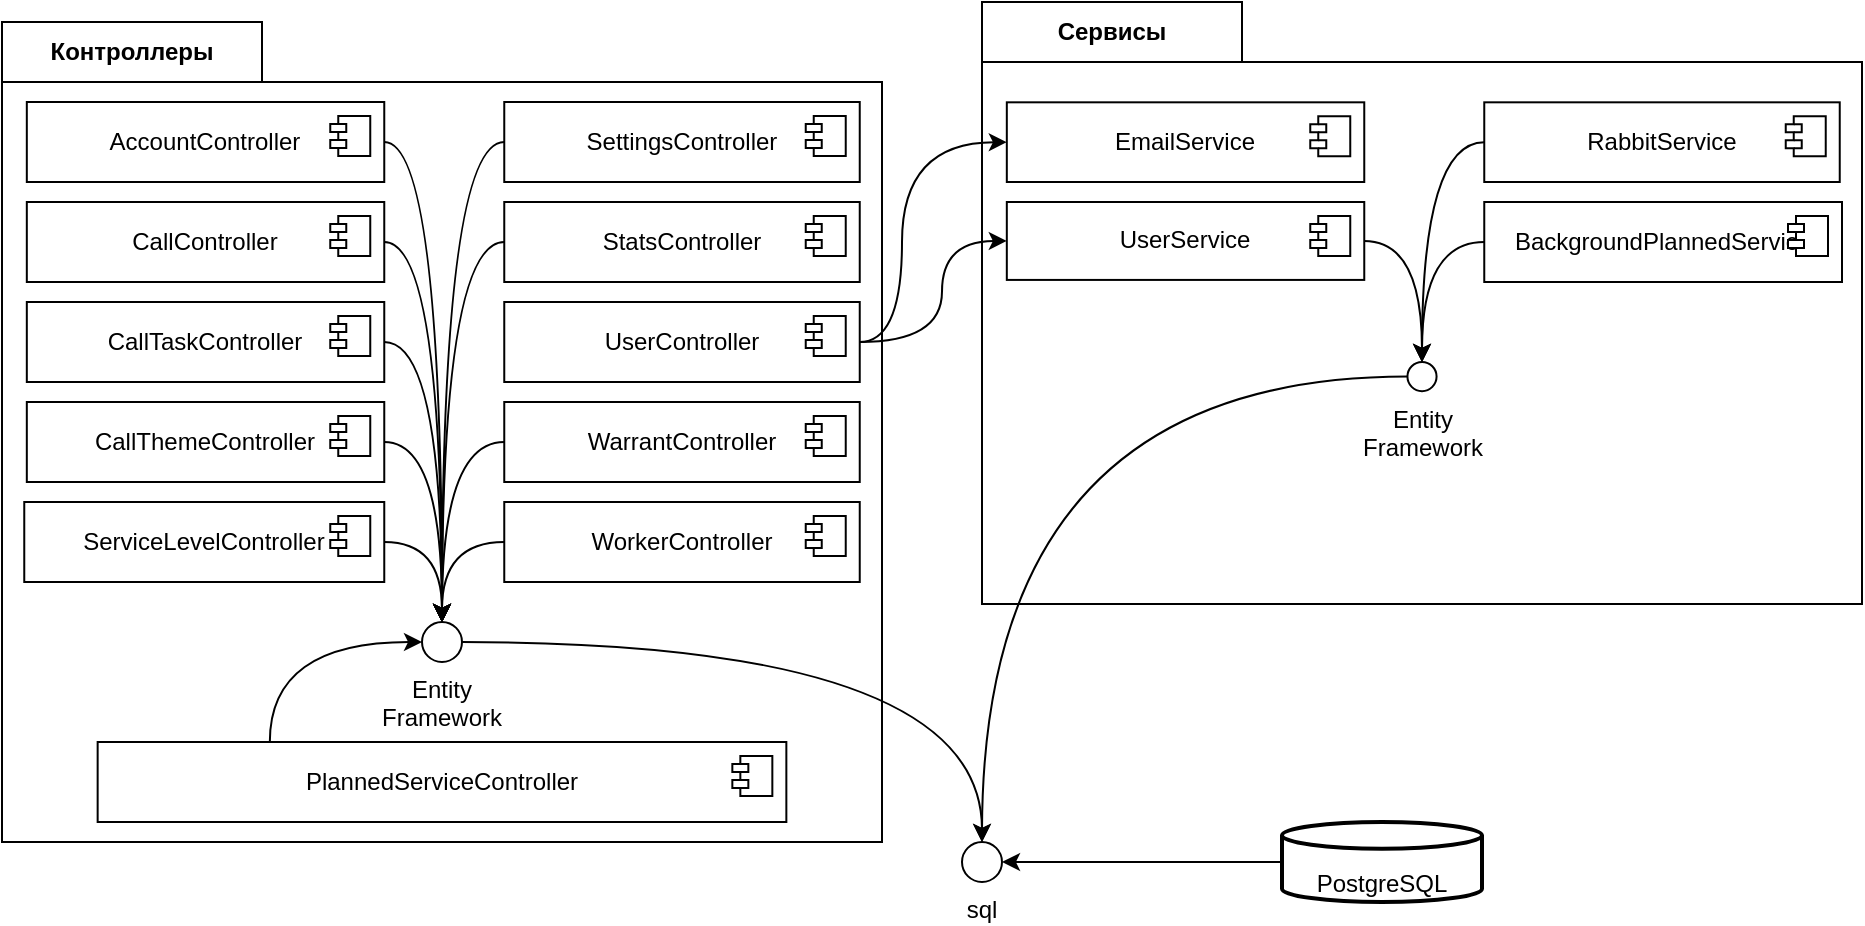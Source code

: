 <mxfile version="21.3.2" type="github">
  <diagram name="Page-1" id="wEVCbdrnDBt3XtNKWW39">
    <mxGraphModel dx="1562" dy="858" grid="1" gridSize="10" guides="1" tooltips="1" connect="1" arrows="1" fold="1" page="1" pageScale="1" pageWidth="1920" pageHeight="1200" math="0" shadow="0">
      <root>
        <mxCell id="0" />
        <mxCell id="1" parent="0" />
        <mxCell id="2QPv9jtv6YxHL-SIHOPs-9" style="edgeStyle=orthogonalEdgeStyle;rounded=0;orthogonalLoop=1;jettySize=auto;html=1;entryX=1;entryY=0.5;entryDx=0;entryDy=0;" edge="1" parent="1" source="2QPv9jtv6YxHL-SIHOPs-4" target="2QPv9jtv6YxHL-SIHOPs-6">
          <mxGeometry relative="1" as="geometry" />
        </mxCell>
        <mxCell id="2QPv9jtv6YxHL-SIHOPs-4" value="PostgreSQL" style="strokeWidth=2;html=1;shape=mxgraph.flowchart.database;whiteSpace=wrap;verticalAlign=bottom;" vertex="1" parent="1">
          <mxGeometry x="1160" y="960" width="100" height="40" as="geometry" />
        </mxCell>
        <mxCell id="2QPv9jtv6YxHL-SIHOPs-6" value="sql" style="ellipse;whiteSpace=wrap;html=1;aspect=fixed;labelPosition=center;verticalLabelPosition=bottom;align=center;verticalAlign=top;" vertex="1" parent="1">
          <mxGeometry x="1000" y="970" width="20" height="20" as="geometry" />
        </mxCell>
        <mxCell id="2QPv9jtv6YxHL-SIHOPs-10" value="Контроллеры" style="shape=folder;fontStyle=1;tabWidth=130;tabHeight=30;tabPosition=left;html=1;boundedLbl=1;labelInHeader=1;container=1;collapsible=0;whiteSpace=wrap;" vertex="1" parent="1">
          <mxGeometry x="520" y="560" width="440" height="410" as="geometry" />
        </mxCell>
        <mxCell id="2QPv9jtv6YxHL-SIHOPs-11" value="" style="html=1;strokeColor=none;resizeWidth=1;resizeHeight=1;fillColor=none;part=1;connectable=0;allowArrows=0;deletable=0;whiteSpace=wrap;" vertex="1" parent="2QPv9jtv6YxHL-SIHOPs-10">
          <mxGeometry width="440.0" height="287" relative="1" as="geometry">
            <mxPoint y="30" as="offset" />
          </mxGeometry>
        </mxCell>
        <mxCell id="2QPv9jtv6YxHL-SIHOPs-46" style="edgeStyle=orthogonalEdgeStyle;shape=connector;curved=1;rounded=1;orthogonalLoop=1;jettySize=auto;html=1;entryX=0.5;entryY=0;entryDx=0;entryDy=0;labelBackgroundColor=default;strokeColor=default;fontFamily=Helvetica;fontSize=11;fontColor=default;endArrow=classic;" edge="1" parent="2QPv9jtv6YxHL-SIHOPs-10" source="2QPv9jtv6YxHL-SIHOPs-12" target="2QPv9jtv6YxHL-SIHOPs-45">
          <mxGeometry relative="1" as="geometry" />
        </mxCell>
        <mxCell id="2QPv9jtv6YxHL-SIHOPs-12" value="AccountController" style="html=1;dropTarget=0;whiteSpace=wrap;" vertex="1" parent="2QPv9jtv6YxHL-SIHOPs-10">
          <mxGeometry x="12.41" y="40" width="178.72" height="40" as="geometry" />
        </mxCell>
        <mxCell id="2QPv9jtv6YxHL-SIHOPs-13" value="" style="shape=module;jettyWidth=8;jettyHeight=4;" vertex="1" parent="2QPv9jtv6YxHL-SIHOPs-12">
          <mxGeometry x="1" width="20" height="20" relative="1" as="geometry">
            <mxPoint x="-27" y="7" as="offset" />
          </mxGeometry>
        </mxCell>
        <mxCell id="2QPv9jtv6YxHL-SIHOPs-49" style="edgeStyle=orthogonalEdgeStyle;shape=connector;curved=1;rounded=1;orthogonalLoop=1;jettySize=auto;html=1;entryX=0.5;entryY=0;entryDx=0;entryDy=0;labelBackgroundColor=default;strokeColor=default;fontFamily=Helvetica;fontSize=11;fontColor=default;endArrow=classic;" edge="1" parent="2QPv9jtv6YxHL-SIHOPs-10" source="2QPv9jtv6YxHL-SIHOPs-14" target="2QPv9jtv6YxHL-SIHOPs-45">
          <mxGeometry relative="1" as="geometry" />
        </mxCell>
        <mxCell id="2QPv9jtv6YxHL-SIHOPs-14" value="CallController" style="html=1;dropTarget=0;whiteSpace=wrap;" vertex="1" parent="2QPv9jtv6YxHL-SIHOPs-10">
          <mxGeometry x="12.41" y="90" width="178.72" height="40" as="geometry" />
        </mxCell>
        <mxCell id="2QPv9jtv6YxHL-SIHOPs-15" value="" style="shape=module;jettyWidth=8;jettyHeight=4;" vertex="1" parent="2QPv9jtv6YxHL-SIHOPs-14">
          <mxGeometry x="1" width="20" height="20" relative="1" as="geometry">
            <mxPoint x="-27" y="7" as="offset" />
          </mxGeometry>
        </mxCell>
        <mxCell id="2QPv9jtv6YxHL-SIHOPs-50" style="edgeStyle=orthogonalEdgeStyle;shape=connector;curved=1;rounded=1;orthogonalLoop=1;jettySize=auto;html=1;entryX=0.5;entryY=0;entryDx=0;entryDy=0;labelBackgroundColor=default;strokeColor=default;fontFamily=Helvetica;fontSize=11;fontColor=default;endArrow=classic;" edge="1" parent="2QPv9jtv6YxHL-SIHOPs-10" source="2QPv9jtv6YxHL-SIHOPs-16" target="2QPv9jtv6YxHL-SIHOPs-45">
          <mxGeometry relative="1" as="geometry" />
        </mxCell>
        <mxCell id="2QPv9jtv6YxHL-SIHOPs-16" value="CallTaskController" style="html=1;dropTarget=0;whiteSpace=wrap;" vertex="1" parent="2QPv9jtv6YxHL-SIHOPs-10">
          <mxGeometry x="12.41" y="140" width="178.72" height="40" as="geometry" />
        </mxCell>
        <mxCell id="2QPv9jtv6YxHL-SIHOPs-17" value="" style="shape=module;jettyWidth=8;jettyHeight=4;" vertex="1" parent="2QPv9jtv6YxHL-SIHOPs-16">
          <mxGeometry x="1" width="20" height="20" relative="1" as="geometry">
            <mxPoint x="-27" y="7" as="offset" />
          </mxGeometry>
        </mxCell>
        <mxCell id="2QPv9jtv6YxHL-SIHOPs-52" style="edgeStyle=orthogonalEdgeStyle;shape=connector;curved=1;rounded=1;orthogonalLoop=1;jettySize=auto;html=1;entryX=0.5;entryY=0;entryDx=0;entryDy=0;labelBackgroundColor=default;strokeColor=default;fontFamily=Helvetica;fontSize=11;fontColor=default;endArrow=classic;" edge="1" parent="2QPv9jtv6YxHL-SIHOPs-10" source="2QPv9jtv6YxHL-SIHOPs-18" target="2QPv9jtv6YxHL-SIHOPs-45">
          <mxGeometry relative="1" as="geometry" />
        </mxCell>
        <mxCell id="2QPv9jtv6YxHL-SIHOPs-18" value="CallThemeController" style="html=1;dropTarget=0;whiteSpace=wrap;" vertex="1" parent="2QPv9jtv6YxHL-SIHOPs-10">
          <mxGeometry x="12.41" y="190" width="178.72" height="40" as="geometry" />
        </mxCell>
        <mxCell id="2QPv9jtv6YxHL-SIHOPs-19" value="" style="shape=module;jettyWidth=8;jettyHeight=4;" vertex="1" parent="2QPv9jtv6YxHL-SIHOPs-18">
          <mxGeometry x="1" width="20" height="20" relative="1" as="geometry">
            <mxPoint x="-27" y="7" as="offset" />
          </mxGeometry>
        </mxCell>
        <mxCell id="2QPv9jtv6YxHL-SIHOPs-54" style="edgeStyle=orthogonalEdgeStyle;shape=connector;curved=1;rounded=1;orthogonalLoop=1;jettySize=auto;html=1;entryX=0.5;entryY=0;entryDx=0;entryDy=0;labelBackgroundColor=default;strokeColor=default;fontFamily=Helvetica;fontSize=11;fontColor=default;endArrow=classic;" edge="1" parent="2QPv9jtv6YxHL-SIHOPs-10" source="2QPv9jtv6YxHL-SIHOPs-20" target="2QPv9jtv6YxHL-SIHOPs-45">
          <mxGeometry relative="1" as="geometry" />
        </mxCell>
        <mxCell id="2QPv9jtv6YxHL-SIHOPs-20" value="ServiceLevelController" style="html=1;dropTarget=0;whiteSpace=wrap;align=center;" vertex="1" parent="2QPv9jtv6YxHL-SIHOPs-10">
          <mxGeometry x="11.13" y="240" width="180" height="40" as="geometry" />
        </mxCell>
        <mxCell id="2QPv9jtv6YxHL-SIHOPs-21" value="" style="shape=module;jettyWidth=8;jettyHeight=4;" vertex="1" parent="2QPv9jtv6YxHL-SIHOPs-20">
          <mxGeometry x="1" width="20" height="20" relative="1" as="geometry">
            <mxPoint x="-27" y="7" as="offset" />
          </mxGeometry>
        </mxCell>
        <mxCell id="2QPv9jtv6YxHL-SIHOPs-47" style="edgeStyle=orthogonalEdgeStyle;shape=connector;curved=1;rounded=1;orthogonalLoop=1;jettySize=auto;html=1;entryX=0.5;entryY=0;entryDx=0;entryDy=0;labelBackgroundColor=default;strokeColor=default;fontFamily=Helvetica;fontSize=11;fontColor=default;endArrow=classic;" edge="1" parent="2QPv9jtv6YxHL-SIHOPs-10" source="2QPv9jtv6YxHL-SIHOPs-22" target="2QPv9jtv6YxHL-SIHOPs-45">
          <mxGeometry relative="1" as="geometry" />
        </mxCell>
        <mxCell id="2QPv9jtv6YxHL-SIHOPs-22" value="SettingsController" style="html=1;dropTarget=0;whiteSpace=wrap;" vertex="1" parent="2QPv9jtv6YxHL-SIHOPs-10">
          <mxGeometry x="251.13" y="40" width="177.74" height="40" as="geometry" />
        </mxCell>
        <mxCell id="2QPv9jtv6YxHL-SIHOPs-23" value="" style="shape=module;jettyWidth=8;jettyHeight=4;" vertex="1" parent="2QPv9jtv6YxHL-SIHOPs-22">
          <mxGeometry x="1" width="20" height="20" relative="1" as="geometry">
            <mxPoint x="-27" y="7" as="offset" />
          </mxGeometry>
        </mxCell>
        <mxCell id="2QPv9jtv6YxHL-SIHOPs-48" style="edgeStyle=orthogonalEdgeStyle;shape=connector;curved=1;rounded=1;orthogonalLoop=1;jettySize=auto;html=1;entryX=0.5;entryY=0;entryDx=0;entryDy=0;labelBackgroundColor=default;strokeColor=default;fontFamily=Helvetica;fontSize=11;fontColor=default;endArrow=classic;" edge="1" parent="2QPv9jtv6YxHL-SIHOPs-10" source="2QPv9jtv6YxHL-SIHOPs-26" target="2QPv9jtv6YxHL-SIHOPs-45">
          <mxGeometry relative="1" as="geometry" />
        </mxCell>
        <mxCell id="2QPv9jtv6YxHL-SIHOPs-26" value="StatsController" style="html=1;dropTarget=0;whiteSpace=wrap;" vertex="1" parent="2QPv9jtv6YxHL-SIHOPs-10">
          <mxGeometry x="251.13" y="90" width="177.74" height="40" as="geometry" />
        </mxCell>
        <mxCell id="2QPv9jtv6YxHL-SIHOPs-27" value="" style="shape=module;jettyWidth=8;jettyHeight=4;" vertex="1" parent="2QPv9jtv6YxHL-SIHOPs-26">
          <mxGeometry x="1" width="20" height="20" relative="1" as="geometry">
            <mxPoint x="-27" y="7" as="offset" />
          </mxGeometry>
        </mxCell>
        <mxCell id="2QPv9jtv6YxHL-SIHOPs-28" value="UserController" style="html=1;dropTarget=0;whiteSpace=wrap;" vertex="1" parent="2QPv9jtv6YxHL-SIHOPs-10">
          <mxGeometry x="251.13" y="140" width="177.74" height="40" as="geometry" />
        </mxCell>
        <mxCell id="2QPv9jtv6YxHL-SIHOPs-29" value="" style="shape=module;jettyWidth=8;jettyHeight=4;" vertex="1" parent="2QPv9jtv6YxHL-SIHOPs-28">
          <mxGeometry x="1" width="20" height="20" relative="1" as="geometry">
            <mxPoint x="-27" y="7" as="offset" />
          </mxGeometry>
        </mxCell>
        <mxCell id="2QPv9jtv6YxHL-SIHOPs-53" style="edgeStyle=orthogonalEdgeStyle;shape=connector;curved=1;rounded=1;orthogonalLoop=1;jettySize=auto;html=1;entryX=0.5;entryY=0;entryDx=0;entryDy=0;labelBackgroundColor=default;strokeColor=default;fontFamily=Helvetica;fontSize=11;fontColor=default;endArrow=classic;" edge="1" parent="2QPv9jtv6YxHL-SIHOPs-10" source="2QPv9jtv6YxHL-SIHOPs-30" target="2QPv9jtv6YxHL-SIHOPs-45">
          <mxGeometry relative="1" as="geometry" />
        </mxCell>
        <mxCell id="2QPv9jtv6YxHL-SIHOPs-30" value="WarrantController" style="html=1;dropTarget=0;whiteSpace=wrap;" vertex="1" parent="2QPv9jtv6YxHL-SIHOPs-10">
          <mxGeometry x="251.13" y="190" width="177.74" height="40" as="geometry" />
        </mxCell>
        <mxCell id="2QPv9jtv6YxHL-SIHOPs-31" value="" style="shape=module;jettyWidth=8;jettyHeight=4;" vertex="1" parent="2QPv9jtv6YxHL-SIHOPs-30">
          <mxGeometry x="1" width="20" height="20" relative="1" as="geometry">
            <mxPoint x="-27" y="7" as="offset" />
          </mxGeometry>
        </mxCell>
        <mxCell id="2QPv9jtv6YxHL-SIHOPs-55" style="edgeStyle=orthogonalEdgeStyle;shape=connector;curved=1;rounded=1;orthogonalLoop=1;jettySize=auto;html=1;entryX=0.5;entryY=0;entryDx=0;entryDy=0;labelBackgroundColor=default;strokeColor=default;fontFamily=Helvetica;fontSize=11;fontColor=default;endArrow=classic;" edge="1" parent="2QPv9jtv6YxHL-SIHOPs-10" source="2QPv9jtv6YxHL-SIHOPs-32" target="2QPv9jtv6YxHL-SIHOPs-45">
          <mxGeometry relative="1" as="geometry" />
        </mxCell>
        <mxCell id="2QPv9jtv6YxHL-SIHOPs-32" value="WorkerController" style="html=1;dropTarget=0;whiteSpace=wrap;" vertex="1" parent="2QPv9jtv6YxHL-SIHOPs-10">
          <mxGeometry x="251.13" y="240" width="177.74" height="40" as="geometry" />
        </mxCell>
        <mxCell id="2QPv9jtv6YxHL-SIHOPs-33" value="" style="shape=module;jettyWidth=8;jettyHeight=4;" vertex="1" parent="2QPv9jtv6YxHL-SIHOPs-32">
          <mxGeometry x="1" width="20" height="20" relative="1" as="geometry">
            <mxPoint x="-27" y="7" as="offset" />
          </mxGeometry>
        </mxCell>
        <mxCell id="2QPv9jtv6YxHL-SIHOPs-45" value="Entity Framework" style="ellipse;whiteSpace=wrap;html=1;aspect=fixed;labelPosition=center;verticalLabelPosition=bottom;align=center;verticalAlign=top;" vertex="1" parent="2QPv9jtv6YxHL-SIHOPs-10">
          <mxGeometry x="210" y="300" width="20" height="20" as="geometry" />
        </mxCell>
        <mxCell id="2QPv9jtv6YxHL-SIHOPs-56" style="edgeStyle=orthogonalEdgeStyle;shape=connector;curved=1;rounded=1;orthogonalLoop=1;jettySize=auto;html=1;entryX=0;entryY=0.5;entryDx=0;entryDy=0;labelBackgroundColor=default;strokeColor=default;fontFamily=Helvetica;fontSize=11;fontColor=default;endArrow=classic;exitX=0.25;exitY=0;exitDx=0;exitDy=0;" edge="1" parent="2QPv9jtv6YxHL-SIHOPs-10" source="2QPv9jtv6YxHL-SIHOPs-24" target="2QPv9jtv6YxHL-SIHOPs-45">
          <mxGeometry relative="1" as="geometry" />
        </mxCell>
        <mxCell id="2QPv9jtv6YxHL-SIHOPs-24" value="PlannedServiceController" style="html=1;dropTarget=0;whiteSpace=wrap;" vertex="1" parent="2QPv9jtv6YxHL-SIHOPs-10">
          <mxGeometry x="47.824" y="360" width="344.348" height="40" as="geometry" />
        </mxCell>
        <mxCell id="2QPv9jtv6YxHL-SIHOPs-25" value="" style="shape=module;jettyWidth=8;jettyHeight=4;" vertex="1" parent="2QPv9jtv6YxHL-SIHOPs-24">
          <mxGeometry x="1" width="20" height="20" relative="1" as="geometry">
            <mxPoint x="-27" y="7" as="offset" />
          </mxGeometry>
        </mxCell>
        <mxCell id="2QPv9jtv6YxHL-SIHOPs-57" style="edgeStyle=orthogonalEdgeStyle;shape=connector;curved=1;rounded=1;orthogonalLoop=1;jettySize=auto;html=1;entryX=0.5;entryY=0;entryDx=0;entryDy=0;labelBackgroundColor=default;strokeColor=default;fontFamily=Helvetica;fontSize=11;fontColor=default;endArrow=classic;" edge="1" parent="1" source="2QPv9jtv6YxHL-SIHOPs-45" target="2QPv9jtv6YxHL-SIHOPs-6">
          <mxGeometry relative="1" as="geometry" />
        </mxCell>
        <mxCell id="2QPv9jtv6YxHL-SIHOPs-58" value="Сервисы" style="shape=folder;fontStyle=1;tabWidth=130;tabHeight=30;tabPosition=left;html=1;boundedLbl=1;labelInHeader=1;container=1;collapsible=0;whiteSpace=wrap;" vertex="1" parent="1">
          <mxGeometry x="1010" y="550" width="440" height="301" as="geometry" />
        </mxCell>
        <mxCell id="2QPv9jtv6YxHL-SIHOPs-59" value="" style="html=1;strokeColor=none;resizeWidth=1;resizeHeight=1;fillColor=none;part=1;connectable=0;allowArrows=0;deletable=0;whiteSpace=wrap;" vertex="1" parent="2QPv9jtv6YxHL-SIHOPs-58">
          <mxGeometry width="440.0" height="210.7" relative="1" as="geometry">
            <mxPoint y="30" as="offset" />
          </mxGeometry>
        </mxCell>
        <mxCell id="2QPv9jtv6YxHL-SIHOPs-61" value="EmailService" style="html=1;dropTarget=0;whiteSpace=wrap;" vertex="1" parent="2QPv9jtv6YxHL-SIHOPs-58">
          <mxGeometry x="12.41" y="50.16" width="178.72" height="39.84" as="geometry" />
        </mxCell>
        <mxCell id="2QPv9jtv6YxHL-SIHOPs-62" value="" style="shape=module;jettyWidth=8;jettyHeight=4;" vertex="1" parent="2QPv9jtv6YxHL-SIHOPs-61">
          <mxGeometry x="1" width="20" height="20" relative="1" as="geometry">
            <mxPoint x="-27" y="7" as="offset" />
          </mxGeometry>
        </mxCell>
        <mxCell id="2QPv9jtv6YxHL-SIHOPs-63" style="edgeStyle=orthogonalEdgeStyle;shape=connector;curved=1;rounded=1;orthogonalLoop=1;jettySize=auto;html=1;entryX=0.5;entryY=0;entryDx=0;entryDy=0;labelBackgroundColor=default;strokeColor=default;fontFamily=Helvetica;fontSize=11;fontColor=default;endArrow=classic;" edge="1" parent="2QPv9jtv6YxHL-SIHOPs-58" source="2QPv9jtv6YxHL-SIHOPs-64" target="2QPv9jtv6YxHL-SIHOPs-90">
          <mxGeometry relative="1" as="geometry" />
        </mxCell>
        <mxCell id="2QPv9jtv6YxHL-SIHOPs-64" value="UserService" style="html=1;dropTarget=0;whiteSpace=wrap;" vertex="1" parent="2QPv9jtv6YxHL-SIHOPs-58">
          <mxGeometry x="12.41" y="100" width="178.72" height="38.96" as="geometry" />
        </mxCell>
        <mxCell id="2QPv9jtv6YxHL-SIHOPs-65" value="" style="shape=module;jettyWidth=8;jettyHeight=4;" vertex="1" parent="2QPv9jtv6YxHL-SIHOPs-64">
          <mxGeometry x="1" width="20" height="20" relative="1" as="geometry">
            <mxPoint x="-27" y="7" as="offset" />
          </mxGeometry>
        </mxCell>
        <mxCell id="2QPv9jtv6YxHL-SIHOPs-75" style="edgeStyle=orthogonalEdgeStyle;shape=connector;curved=1;rounded=1;orthogonalLoop=1;jettySize=auto;html=1;entryX=0.5;entryY=0;entryDx=0;entryDy=0;labelBackgroundColor=default;strokeColor=default;fontFamily=Helvetica;fontSize=11;fontColor=default;endArrow=classic;" edge="1" parent="2QPv9jtv6YxHL-SIHOPs-58" source="2QPv9jtv6YxHL-SIHOPs-76" target="2QPv9jtv6YxHL-SIHOPs-90">
          <mxGeometry relative="1" as="geometry" />
        </mxCell>
        <mxCell id="2QPv9jtv6YxHL-SIHOPs-76" value="RabbitService" style="html=1;dropTarget=0;whiteSpace=wrap;" vertex="1" parent="2QPv9jtv6YxHL-SIHOPs-58">
          <mxGeometry x="251.13" y="50.16" width="177.74" height="39.84" as="geometry" />
        </mxCell>
        <mxCell id="2QPv9jtv6YxHL-SIHOPs-77" value="" style="shape=module;jettyWidth=8;jettyHeight=4;" vertex="1" parent="2QPv9jtv6YxHL-SIHOPs-76">
          <mxGeometry x="1" width="20" height="20" relative="1" as="geometry">
            <mxPoint x="-27" y="7" as="offset" />
          </mxGeometry>
        </mxCell>
        <mxCell id="2QPv9jtv6YxHL-SIHOPs-96" style="edgeStyle=orthogonalEdgeStyle;shape=connector;curved=1;rounded=1;orthogonalLoop=1;jettySize=auto;html=1;exitX=0;exitY=0.5;exitDx=0;exitDy=0;labelBackgroundColor=default;strokeColor=default;fontFamily=Helvetica;fontSize=11;fontColor=default;endArrow=classic;" edge="1" parent="2QPv9jtv6YxHL-SIHOPs-58" source="2QPv9jtv6YxHL-SIHOPs-90">
          <mxGeometry relative="1" as="geometry">
            <mxPoint y="420" as="targetPoint" />
          </mxGeometry>
        </mxCell>
        <mxCell id="2QPv9jtv6YxHL-SIHOPs-90" value="Entity Framework" style="ellipse;whiteSpace=wrap;html=1;aspect=fixed;labelPosition=center;verticalLabelPosition=bottom;align=center;verticalAlign=top;" vertex="1" parent="2QPv9jtv6YxHL-SIHOPs-58">
          <mxGeometry x="212.72" y="179.998" width="14.568" height="14.568" as="geometry" />
        </mxCell>
        <mxCell id="2QPv9jtv6YxHL-SIHOPs-91" style="edgeStyle=orthogonalEdgeStyle;shape=connector;curved=1;rounded=1;orthogonalLoop=1;jettySize=auto;html=1;entryX=0.5;entryY=0;entryDx=0;entryDy=0;labelBackgroundColor=default;strokeColor=default;fontFamily=Helvetica;fontSize=11;fontColor=default;endArrow=classic;exitX=0;exitY=0.5;exitDx=0;exitDy=0;" edge="1" parent="2QPv9jtv6YxHL-SIHOPs-58" source="2QPv9jtv6YxHL-SIHOPs-92" target="2QPv9jtv6YxHL-SIHOPs-90">
          <mxGeometry relative="1" as="geometry" />
        </mxCell>
        <mxCell id="2QPv9jtv6YxHL-SIHOPs-92" value="BackgroundPlannedService" style="html=1;dropTarget=0;whiteSpace=wrap;" vertex="1" parent="2QPv9jtv6YxHL-SIHOPs-58">
          <mxGeometry x="251.13" y="100" width="178.87" height="40" as="geometry" />
        </mxCell>
        <mxCell id="2QPv9jtv6YxHL-SIHOPs-93" value="" style="shape=module;jettyWidth=8;jettyHeight=4;" vertex="1" parent="2QPv9jtv6YxHL-SIHOPs-92">
          <mxGeometry x="1" width="20" height="20" relative="1" as="geometry">
            <mxPoint x="-27" y="7" as="offset" />
          </mxGeometry>
        </mxCell>
        <mxCell id="2QPv9jtv6YxHL-SIHOPs-95" style="edgeStyle=orthogonalEdgeStyle;shape=connector;curved=1;rounded=1;orthogonalLoop=1;jettySize=auto;html=1;entryX=0;entryY=0.5;entryDx=0;entryDy=0;labelBackgroundColor=default;strokeColor=default;fontFamily=Helvetica;fontSize=11;fontColor=default;endArrow=classic;" edge="1" parent="1" source="2QPv9jtv6YxHL-SIHOPs-28" target="2QPv9jtv6YxHL-SIHOPs-64">
          <mxGeometry relative="1" as="geometry">
            <Array as="points">
              <mxPoint x="990" y="720" />
              <mxPoint x="990" y="670" />
            </Array>
          </mxGeometry>
        </mxCell>
        <mxCell id="2QPv9jtv6YxHL-SIHOPs-97" style="edgeStyle=orthogonalEdgeStyle;shape=connector;curved=1;rounded=1;orthogonalLoop=1;jettySize=auto;html=1;entryX=0;entryY=0.5;entryDx=0;entryDy=0;labelBackgroundColor=default;strokeColor=default;fontFamily=Helvetica;fontSize=11;fontColor=default;endArrow=classic;" edge="1" parent="1" source="2QPv9jtv6YxHL-SIHOPs-28" target="2QPv9jtv6YxHL-SIHOPs-61">
          <mxGeometry relative="1" as="geometry">
            <Array as="points">
              <mxPoint x="970" y="720" />
              <mxPoint x="970" y="620" />
            </Array>
          </mxGeometry>
        </mxCell>
      </root>
    </mxGraphModel>
  </diagram>
</mxfile>

